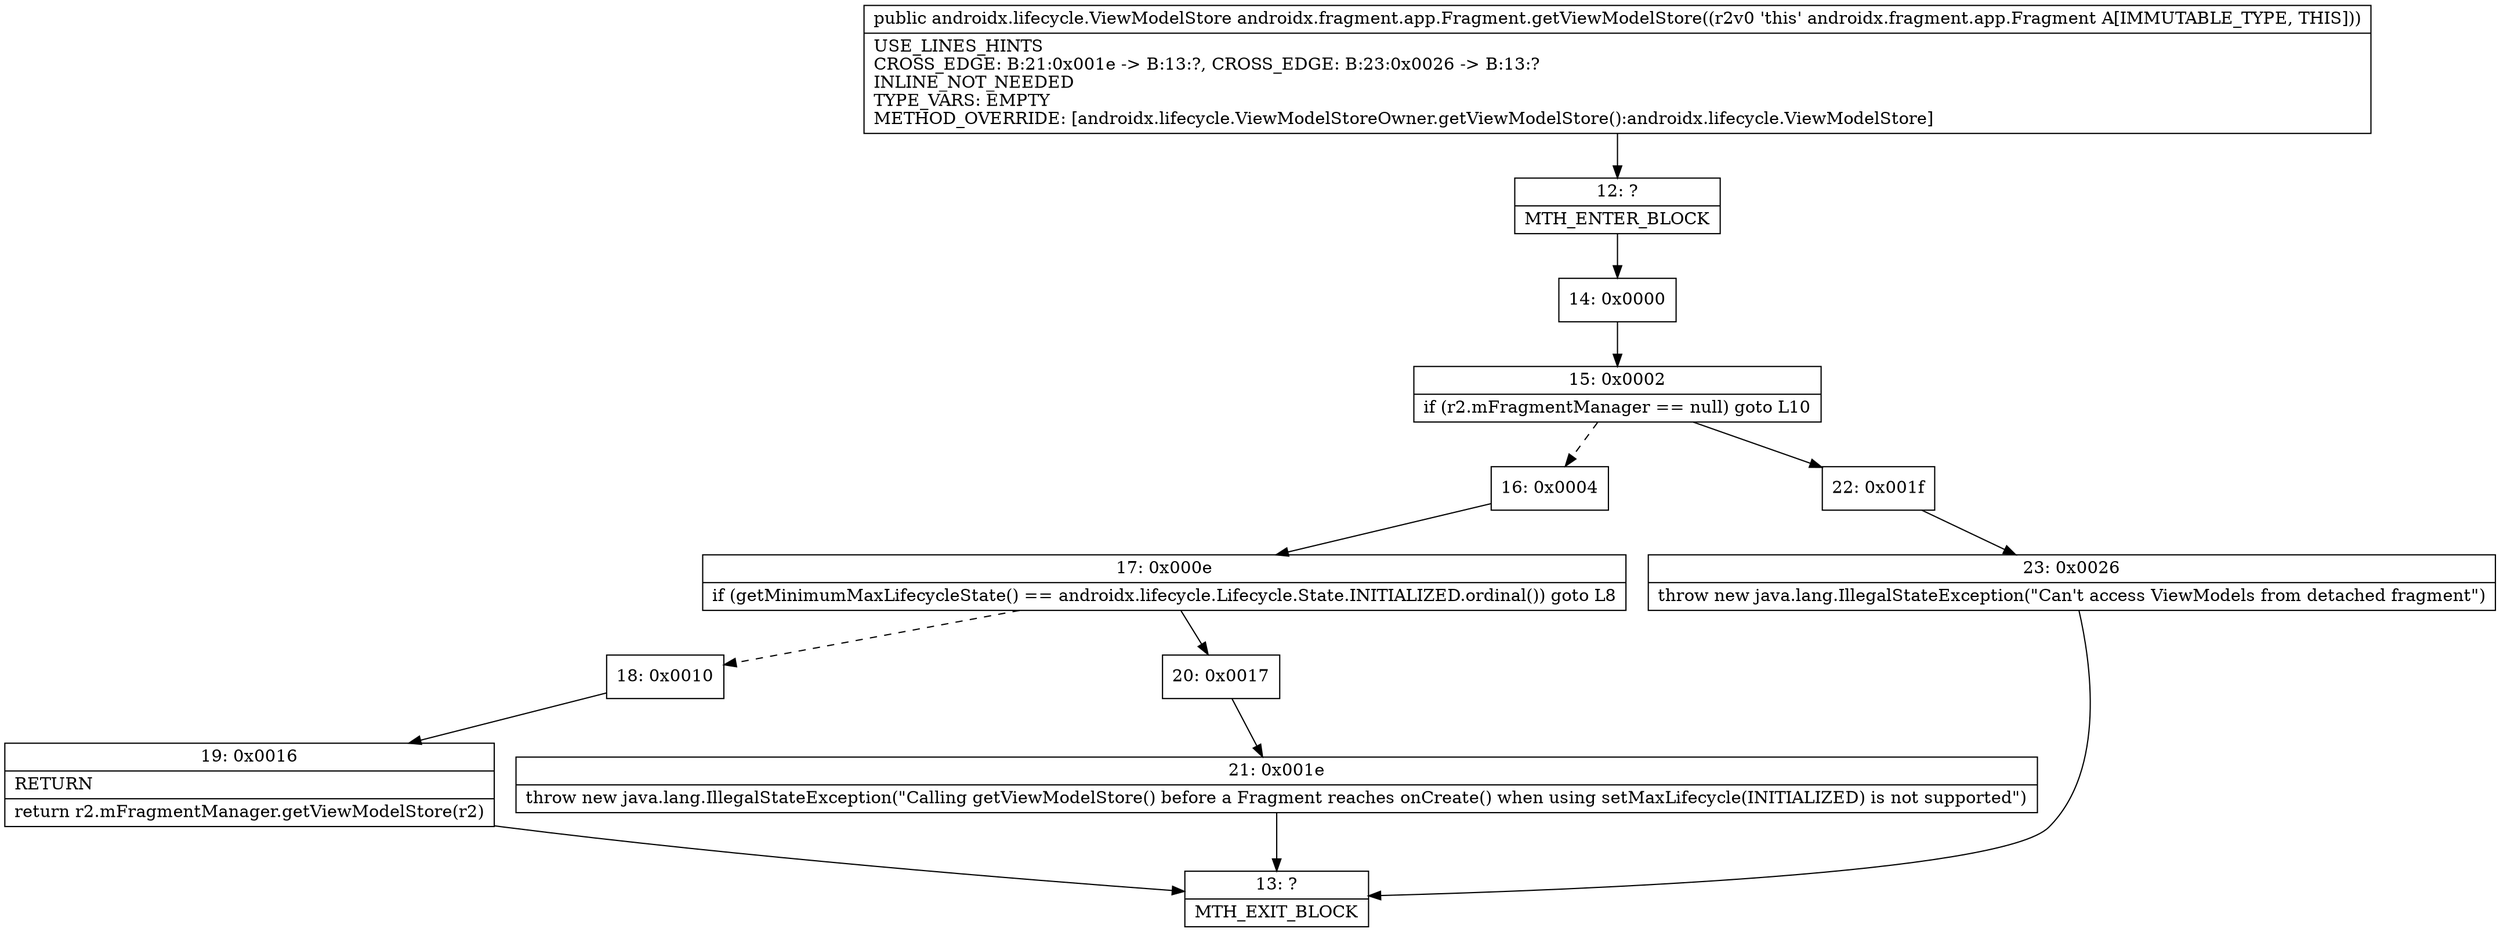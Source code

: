 digraph "CFG forandroidx.fragment.app.Fragment.getViewModelStore()Landroidx\/lifecycle\/ViewModelStore;" {
Node_12 [shape=record,label="{12\:\ ?|MTH_ENTER_BLOCK\l}"];
Node_14 [shape=record,label="{14\:\ 0x0000}"];
Node_15 [shape=record,label="{15\:\ 0x0002|if (r2.mFragmentManager == null) goto L10\l}"];
Node_16 [shape=record,label="{16\:\ 0x0004}"];
Node_17 [shape=record,label="{17\:\ 0x000e|if (getMinimumMaxLifecycleState() == androidx.lifecycle.Lifecycle.State.INITIALIZED.ordinal()) goto L8\l}"];
Node_18 [shape=record,label="{18\:\ 0x0010}"];
Node_19 [shape=record,label="{19\:\ 0x0016|RETURN\l|return r2.mFragmentManager.getViewModelStore(r2)\l}"];
Node_13 [shape=record,label="{13\:\ ?|MTH_EXIT_BLOCK\l}"];
Node_20 [shape=record,label="{20\:\ 0x0017}"];
Node_21 [shape=record,label="{21\:\ 0x001e|throw new java.lang.IllegalStateException(\"Calling getViewModelStore() before a Fragment reaches onCreate() when using setMaxLifecycle(INITIALIZED) is not supported\")\l}"];
Node_22 [shape=record,label="{22\:\ 0x001f}"];
Node_23 [shape=record,label="{23\:\ 0x0026|throw new java.lang.IllegalStateException(\"Can't access ViewModels from detached fragment\")\l}"];
MethodNode[shape=record,label="{public androidx.lifecycle.ViewModelStore androidx.fragment.app.Fragment.getViewModelStore((r2v0 'this' androidx.fragment.app.Fragment A[IMMUTABLE_TYPE, THIS]))  | USE_LINES_HINTS\lCROSS_EDGE: B:21:0x001e \-\> B:13:?, CROSS_EDGE: B:23:0x0026 \-\> B:13:?\lINLINE_NOT_NEEDED\lTYPE_VARS: EMPTY\lMETHOD_OVERRIDE: [androidx.lifecycle.ViewModelStoreOwner.getViewModelStore():androidx.lifecycle.ViewModelStore]\l}"];
MethodNode -> Node_12;Node_12 -> Node_14;
Node_14 -> Node_15;
Node_15 -> Node_16[style=dashed];
Node_15 -> Node_22;
Node_16 -> Node_17;
Node_17 -> Node_18[style=dashed];
Node_17 -> Node_20;
Node_18 -> Node_19;
Node_19 -> Node_13;
Node_20 -> Node_21;
Node_21 -> Node_13;
Node_22 -> Node_23;
Node_23 -> Node_13;
}

